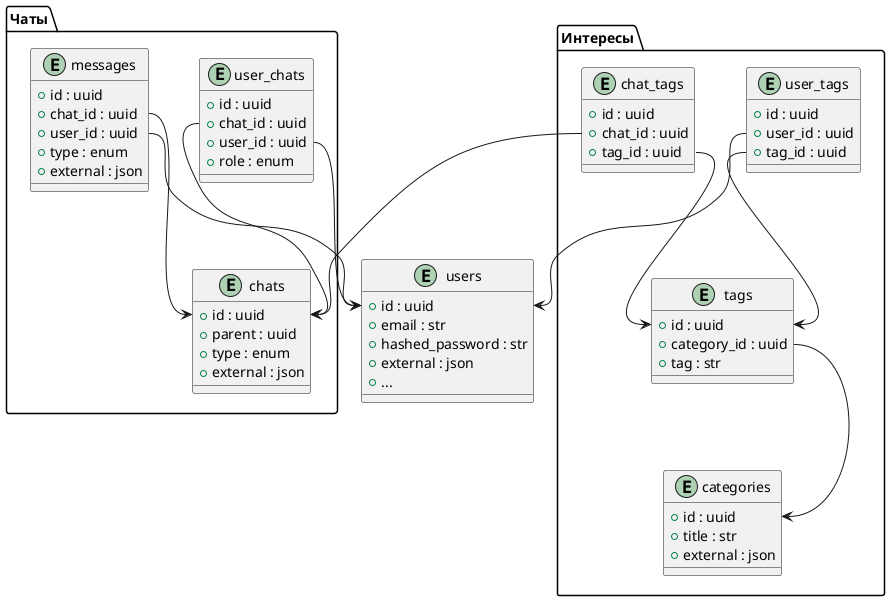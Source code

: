 @startuml
entity users {
+ id : uuid
+ email : str
+ hashed_password : str
+ external : json
+ ...
}

package "Чаты" {
    entity chats {
    + id : uuid
    + parent : uuid
    + type : enum
    + external : json
    }

    'Текущие участники чата
    entity user_chats {
    + id : uuid
    + chat_id : uuid
    + user_id : uuid
    + role : enum
    }

    entity messages {
    + id : uuid
    + chat_id : uuid
    + user_id : uuid
    + type : enum
    + external : json
    }
}

package "Интересы" {
    'Категории интересов (Музыкаб Жанры кино, Спорт)
    entity categories {
    + id : uuid
    + title : str
    + external : json
    }

    'Интересы теги
    entity tags {
    + id : uuid
    + category_id : uuid
    + tag : str
    }

    entity user_tags {
    + id : uuid
    + user_id : uuid
    + tag_id : uuid
    }

    entity chat_tags {
    + id : uuid
    + chat_id : uuid
    + tag_id : uuid
    }
}

'Связи объектов
'chats::parent --> chats::id
messages::chat_id --> chats::id
messages::user_id --> users::id
user_chats::chat_id --> chats::id
user_chats::user_id --> users::id

tags::category_id --> categories::id
chat_tags::chat_id --> chats::id
chat_tags::tag_id --> tags::id
user_tags::user_id --> users::id
user_tags::tag_id --> tags::id

'note left of messages::type
'    Возможно, везде правильно type объекта вынести из json'на
'    Так удобнее на бэкенде подтягивать класс для обработки объекта
'end note
'
'note left of messages::external
'    Возможно, для единообразия все json-поля со
'    сборной солянкой внутри стоит называть одинаково - external
'end note

@enduml
